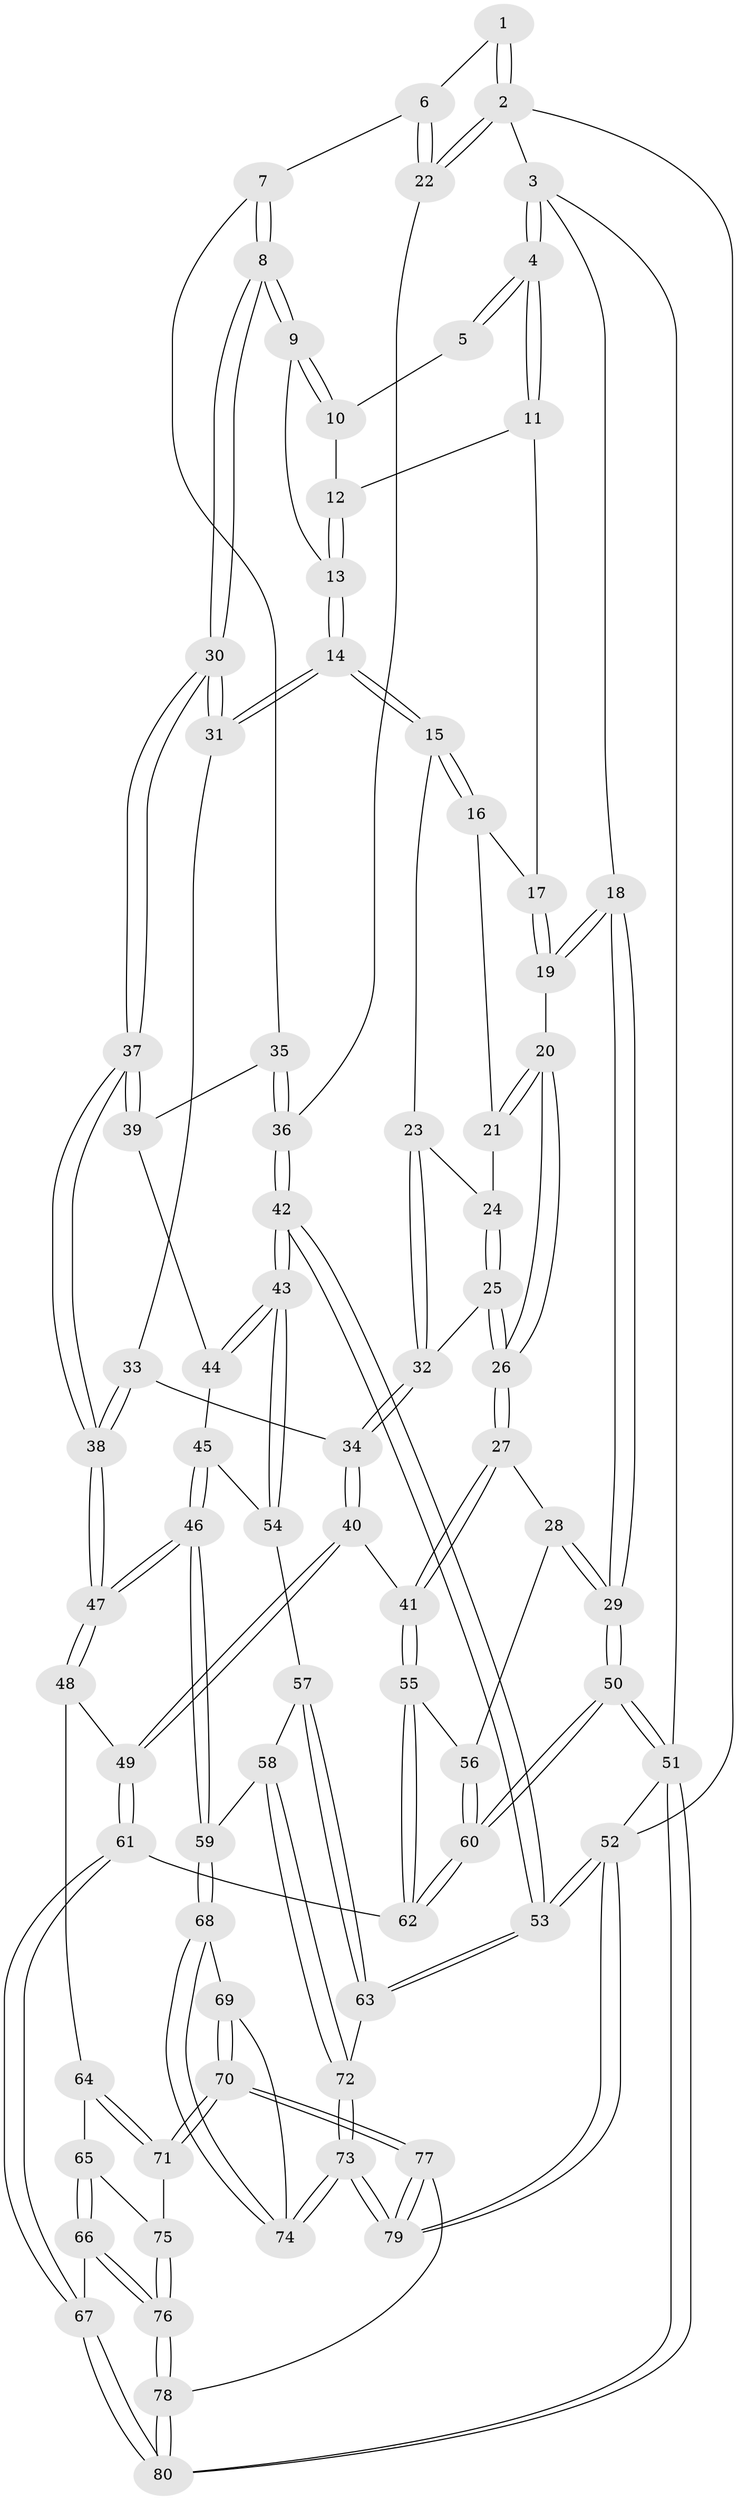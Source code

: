 // Generated by graph-tools (version 1.1) at 2025/01/03/09/25 05:01:07]
// undirected, 80 vertices, 197 edges
graph export_dot {
graph [start="1"]
  node [color=gray90,style=filled];
  1 [pos="+0.723726215474487+0"];
  2 [pos="+1+0"];
  3 [pos="+0+0"];
  4 [pos="+0+0"];
  5 [pos="+0.5804091314579874+0"];
  6 [pos="+0.7687151653711223+0.06428625480975086"];
  7 [pos="+0.7843715312213925+0.2065163013073533"];
  8 [pos="+0.6706797296739069+0.3244397346159424"];
  9 [pos="+0.5017783096940827+0.16049496903867713"];
  10 [pos="+0.469549413678547+0.043269458441563186"];
  11 [pos="+0.3682202750903261+0.10105610114153106"];
  12 [pos="+0.3771069362109479+0.09843318840835749"];
  13 [pos="+0.42936052694595483+0.28580280771847694"];
  14 [pos="+0.42586276371818654+0.30394174744802993"];
  15 [pos="+0.3659358991586007+0.2894471848463196"];
  16 [pos="+0.31886360530989877+0.19196862163573378"];
  17 [pos="+0.35615864533024394+0.11134219264903462"];
  18 [pos="+0+0"];
  19 [pos="+0.06144665674684222+0.12569392498479284"];
  20 [pos="+0.1409196633387785+0.21895845997250227"];
  21 [pos="+0.18918295696187568+0.2411138228250857"];
  22 [pos="+1+0.1547586763486022"];
  23 [pos="+0.29904006020172136+0.31697105512844687"];
  24 [pos="+0.19937798978236232+0.25400590790316685"];
  25 [pos="+0.21999393641979315+0.46794804989919386"];
  26 [pos="+0.08820241316823994+0.5162307814501336"];
  27 [pos="+0.08790560460893093+0.5164611427248376"];
  28 [pos="+0.08342759008246214+0.5188083789785745"];
  29 [pos="+0+0.585548341119407"];
  30 [pos="+0.6645573985162417+0.33639006084931233"];
  31 [pos="+0.46083877650173943+0.3482610019298819"];
  32 [pos="+0.27156203996234074+0.4634109686336417"];
  33 [pos="+0.4288158264072885+0.40894519234146526"];
  34 [pos="+0.34978067400581253+0.4917710114742174"];
  35 [pos="+1+0.3097343406118132"];
  36 [pos="+1+0.34463335722179267"];
  37 [pos="+0.6895436237862292+0.5240970302129195"];
  38 [pos="+0.6508068252938305+0.6170587920152599"];
  39 [pos="+0.8057888804323226+0.5098319266125617"];
  40 [pos="+0.40626824842513215+0.621051003938983"];
  41 [pos="+0.31139388102673354+0.6564494126705652"];
  42 [pos="+1+0.5728646550373554"];
  43 [pos="+1+0.5769678581473139"];
  44 [pos="+0.8972873690476968+0.5428117053239653"];
  45 [pos="+0.8614562700553433+0.6402941579605749"];
  46 [pos="+0.6656830271912068+0.6416680330080105"];
  47 [pos="+0.6499488726527901+0.6201582994156944"];
  48 [pos="+0.5053915789152179+0.658479594896012"];
  49 [pos="+0.4276380726899354+0.6346551435447083"];
  50 [pos="+0+0.826541984916641"];
  51 [pos="+0+1"];
  52 [pos="+1+1"];
  53 [pos="+1+0.7827568933192169"];
  54 [pos="+0.9389795373837988+0.6657482058657421"];
  55 [pos="+0.2620863869399418+0.7029471277211874"];
  56 [pos="+0.2447972340513744+0.7029841512007229"];
  57 [pos="+0.8886310653149367+0.7358886622676692"];
  58 [pos="+0.7207441500995612+0.7113249517107242"];
  59 [pos="+0.6841890779206387+0.6829011897167745"];
  60 [pos="+0.023380360767370087+0.8063006872189559"];
  61 [pos="+0.30624091624657435+0.8467223553617704"];
  62 [pos="+0.2940523941489758+0.8381685690872999"];
  63 [pos="+0.9305029713878744+0.8469828560898858"];
  64 [pos="+0.49999487286265804+0.685548445663142"];
  65 [pos="+0.4559372513834336+0.8174310428154316"];
  66 [pos="+0.35413377212017294+0.877425746191361"];
  67 [pos="+0.31874037561473745+0.866243132869939"];
  68 [pos="+0.6678896664124492+0.7487564939554209"];
  69 [pos="+0.5820319142210854+0.8774781638934164"];
  70 [pos="+0.576010006784663+0.8825545811532534"];
  71 [pos="+0.5675314026222738+0.8800607101356188"];
  72 [pos="+0.8507187456180256+0.9170968554902366"];
  73 [pos="+0.7976470235312586+1"];
  74 [pos="+0.6916954644856738+0.8955622614953122"];
  75 [pos="+0.5100363882417135+0.880288776773072"];
  76 [pos="+0.44162749678506946+1"];
  77 [pos="+0.662943952437694+1"];
  78 [pos="+0.4891586418392413+1"];
  79 [pos="+0.7827070614927047+1"];
  80 [pos="+0+1"];
  1 -- 2;
  1 -- 2;
  1 -- 6;
  2 -- 3;
  2 -- 22;
  2 -- 22;
  2 -- 52;
  3 -- 4;
  3 -- 4;
  3 -- 18;
  3 -- 51;
  4 -- 5;
  4 -- 5;
  4 -- 11;
  4 -- 11;
  5 -- 10;
  6 -- 7;
  6 -- 22;
  6 -- 22;
  7 -- 8;
  7 -- 8;
  7 -- 35;
  8 -- 9;
  8 -- 9;
  8 -- 30;
  8 -- 30;
  9 -- 10;
  9 -- 10;
  9 -- 13;
  10 -- 12;
  11 -- 12;
  11 -- 17;
  12 -- 13;
  12 -- 13;
  13 -- 14;
  13 -- 14;
  14 -- 15;
  14 -- 15;
  14 -- 31;
  14 -- 31;
  15 -- 16;
  15 -- 16;
  15 -- 23;
  16 -- 17;
  16 -- 21;
  17 -- 19;
  17 -- 19;
  18 -- 19;
  18 -- 19;
  18 -- 29;
  18 -- 29;
  19 -- 20;
  20 -- 21;
  20 -- 21;
  20 -- 26;
  20 -- 26;
  21 -- 24;
  22 -- 36;
  23 -- 24;
  23 -- 32;
  23 -- 32;
  24 -- 25;
  24 -- 25;
  25 -- 26;
  25 -- 26;
  25 -- 32;
  26 -- 27;
  26 -- 27;
  27 -- 28;
  27 -- 41;
  27 -- 41;
  28 -- 29;
  28 -- 29;
  28 -- 56;
  29 -- 50;
  29 -- 50;
  30 -- 31;
  30 -- 31;
  30 -- 37;
  30 -- 37;
  31 -- 33;
  32 -- 34;
  32 -- 34;
  33 -- 34;
  33 -- 38;
  33 -- 38;
  34 -- 40;
  34 -- 40;
  35 -- 36;
  35 -- 36;
  35 -- 39;
  36 -- 42;
  36 -- 42;
  37 -- 38;
  37 -- 38;
  37 -- 39;
  37 -- 39;
  38 -- 47;
  38 -- 47;
  39 -- 44;
  40 -- 41;
  40 -- 49;
  40 -- 49;
  41 -- 55;
  41 -- 55;
  42 -- 43;
  42 -- 43;
  42 -- 53;
  42 -- 53;
  43 -- 44;
  43 -- 44;
  43 -- 54;
  43 -- 54;
  44 -- 45;
  45 -- 46;
  45 -- 46;
  45 -- 54;
  46 -- 47;
  46 -- 47;
  46 -- 59;
  46 -- 59;
  47 -- 48;
  47 -- 48;
  48 -- 49;
  48 -- 64;
  49 -- 61;
  49 -- 61;
  50 -- 51;
  50 -- 51;
  50 -- 60;
  50 -- 60;
  51 -- 80;
  51 -- 80;
  51 -- 52;
  52 -- 53;
  52 -- 53;
  52 -- 79;
  52 -- 79;
  53 -- 63;
  53 -- 63;
  54 -- 57;
  55 -- 56;
  55 -- 62;
  55 -- 62;
  56 -- 60;
  56 -- 60;
  57 -- 58;
  57 -- 63;
  57 -- 63;
  58 -- 59;
  58 -- 72;
  58 -- 72;
  59 -- 68;
  59 -- 68;
  60 -- 62;
  60 -- 62;
  61 -- 62;
  61 -- 67;
  61 -- 67;
  63 -- 72;
  64 -- 65;
  64 -- 71;
  64 -- 71;
  65 -- 66;
  65 -- 66;
  65 -- 75;
  66 -- 67;
  66 -- 76;
  66 -- 76;
  67 -- 80;
  67 -- 80;
  68 -- 69;
  68 -- 74;
  68 -- 74;
  69 -- 70;
  69 -- 70;
  69 -- 74;
  70 -- 71;
  70 -- 71;
  70 -- 77;
  70 -- 77;
  71 -- 75;
  72 -- 73;
  72 -- 73;
  73 -- 74;
  73 -- 74;
  73 -- 79;
  73 -- 79;
  75 -- 76;
  75 -- 76;
  76 -- 78;
  76 -- 78;
  77 -- 78;
  77 -- 79;
  77 -- 79;
  78 -- 80;
  78 -- 80;
}
